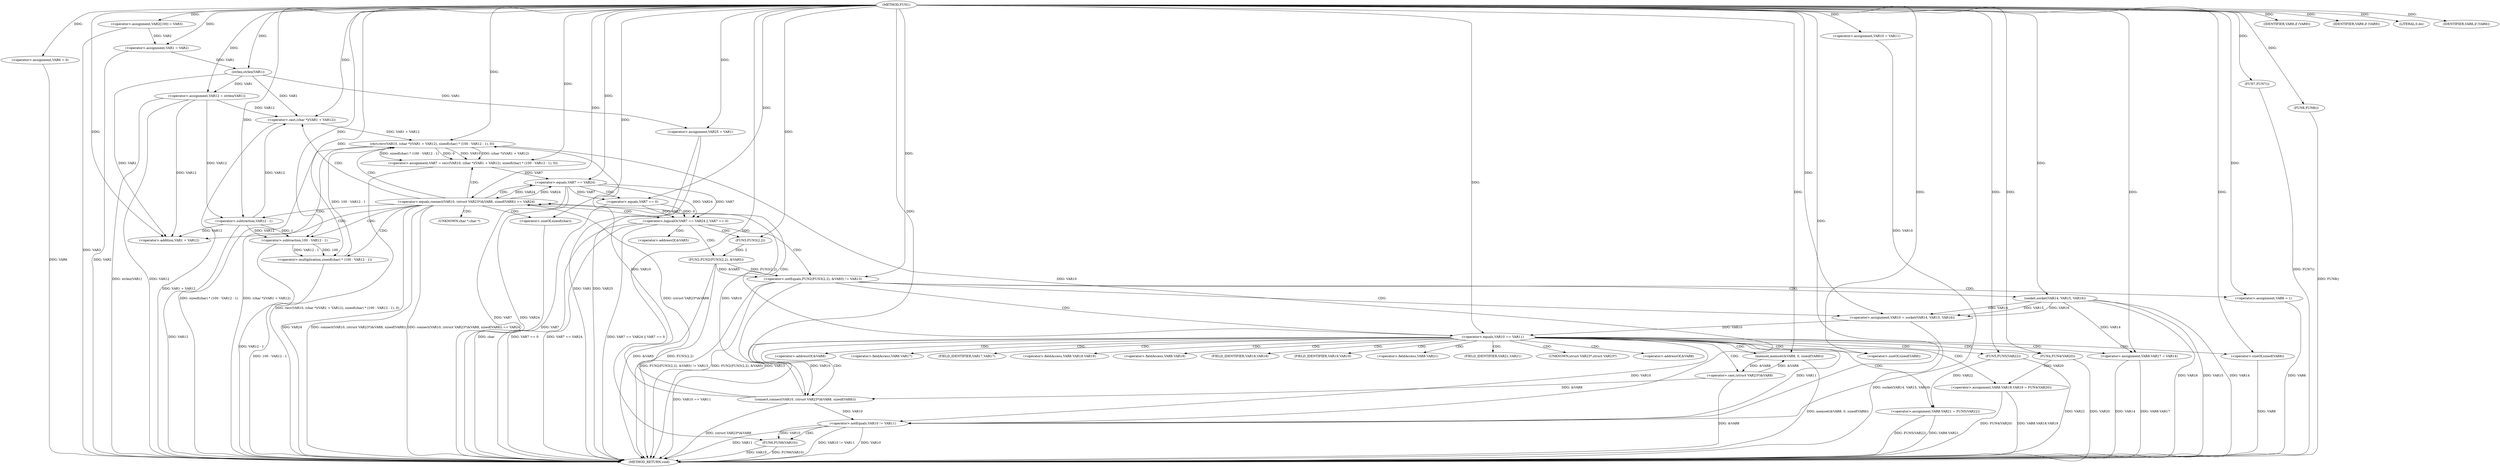 digraph FUN1 {  
"1000100" [label = "(METHOD,FUN1)" ]
"1000244" [label = "(METHOD_RETURN,void)" ]
"1000104" [label = "(<operator>.assignment,VAR2[100] = VAR3)" ]
"1000107" [label = "(<operator>.assignment,VAR1 = VAR2)" ]
"1000113" [label = "(<operator>.assignment,VAR6 = 0)" ]
"1000120" [label = "(<operator>.assignment,VAR10 = VAR11)" ]
"1000124" [label = "(<operator>.assignment,VAR12 = strlen(VAR1))" ]
"1000126" [label = "(strlen,strlen(VAR1))" ]
"1000131" [label = "(<operator>.notEquals,FUN2(FUN3(2,2), &VAR5) != VAR13)" ]
"1000132" [label = "(FUN2,FUN2(FUN3(2,2), &VAR5))" ]
"1000133" [label = "(FUN3,FUN3(2,2))" ]
"1000141" [label = "(<operator>.assignment,VAR6 = 1)" ]
"1000144" [label = "(<operator>.assignment,VAR10 = socket(VAR14, VAR15, VAR16))" ]
"1000146" [label = "(socket,socket(VAR14, VAR15, VAR16))" ]
"1000151" [label = "(<operator>.equals,VAR10 == VAR11)" ]
"1000156" [label = "(memset,memset(&VAR8, 0, sizeof(VAR8)))" ]
"1000160" [label = "(<operator>.sizeOf,sizeof(VAR8))" ]
"1000162" [label = "(<operator>.assignment,VAR8.VAR17 = VAR14)" ]
"1000167" [label = "(<operator>.assignment,VAR8.VAR18.VAR19 = FUN4(VAR20))" ]
"1000173" [label = "(FUN4,FUN4(VAR20))" ]
"1000175" [label = "(<operator>.assignment,VAR8.VAR21 = FUN5(VAR22))" ]
"1000179" [label = "(FUN5,FUN5(VAR22))" ]
"1000182" [label = "(<operator>.equals,connect(VAR10, (struct VAR23*)&VAR8, sizeof(VAR8)) == VAR24)" ]
"1000183" [label = "(connect,connect(VAR10, (struct VAR23*)&VAR8, sizeof(VAR8)))" ]
"1000185" [label = "(<operator>.cast,(struct VAR23*)&VAR8)" ]
"1000189" [label = "(<operator>.sizeOf,sizeof(VAR8))" ]
"1000194" [label = "(<operator>.assignment,VAR7 = recv(VAR10, (char *)(VAR1 + VAR12), sizeof(char) * (100 - VAR12 - 1), 0))" ]
"1000196" [label = "(recv,recv(VAR10, (char *)(VAR1 + VAR12), sizeof(char) * (100 - VAR12 - 1), 0))" ]
"1000198" [label = "(<operator>.cast,(char *)(VAR1 + VAR12))" ]
"1000200" [label = "(<operator>.addition,VAR1 + VAR12)" ]
"1000203" [label = "(<operator>.multiplication,sizeof(char) * (100 - VAR12 - 1))" ]
"1000204" [label = "(<operator>.sizeOf,sizeof(char))" ]
"1000206" [label = "(<operator>.subtraction,100 - VAR12 - 1)" ]
"1000208" [label = "(<operator>.subtraction,VAR12 - 1)" ]
"1000213" [label = "(<operator>.logicalOr,VAR7 == VAR24 || VAR7 == 0)" ]
"1000214" [label = "(<operator>.equals,VAR7 == VAR24)" ]
"1000217" [label = "(<operator>.equals,VAR7 == 0)" ]
"1000223" [label = "(IDENTIFIER,VAR9,if (VAR9))" ]
"1000226" [label = "(IDENTIFIER,VAR9,if (VAR9))" ]
"1000228" [label = "(LITERAL,0,do)" ]
"1000230" [label = "(<operator>.notEquals,VAR10 != VAR11)" ]
"1000234" [label = "(FUN6,FUN6(VAR10))" ]
"1000237" [label = "(IDENTIFIER,VAR6,if (VAR6))" ]
"1000239" [label = "(FUN7,FUN7())" ]
"1000240" [label = "(<operator>.assignment,VAR25 = VAR1)" ]
"1000243" [label = "(FUN8,FUN8())" ]
"1000136" [label = "(<operator>.addressOf,&VAR5)" ]
"1000157" [label = "(<operator>.addressOf,&VAR8)" ]
"1000163" [label = "(<operator>.fieldAccess,VAR8.VAR17)" ]
"1000165" [label = "(FIELD_IDENTIFIER,VAR17,VAR17)" ]
"1000168" [label = "(<operator>.fieldAccess,VAR8.VAR18.VAR19)" ]
"1000169" [label = "(<operator>.fieldAccess,VAR8.VAR18)" ]
"1000171" [label = "(FIELD_IDENTIFIER,VAR18,VAR18)" ]
"1000172" [label = "(FIELD_IDENTIFIER,VAR19,VAR19)" ]
"1000176" [label = "(<operator>.fieldAccess,VAR8.VAR21)" ]
"1000178" [label = "(FIELD_IDENTIFIER,VAR21,VAR21)" ]
"1000186" [label = "(UNKNOWN,struct VAR23*,struct VAR23*)" ]
"1000187" [label = "(<operator>.addressOf,&VAR8)" ]
"1000199" [label = "(UNKNOWN,char *,char *)" ]
  "1000182" -> "1000244"  [ label = "DDG: connect(VAR10, (struct VAR23*)&VAR8, sizeof(VAR8)) == VAR24"] 
  "1000208" -> "1000244"  [ label = "DDG: VAR12"] 
  "1000183" -> "1000244"  [ label = "DDG: (struct VAR23*)&VAR8"] 
  "1000162" -> "1000244"  [ label = "DDG: VAR14"] 
  "1000230" -> "1000244"  [ label = "DDG: VAR10"] 
  "1000132" -> "1000244"  [ label = "DDG: FUN3(2,2)"] 
  "1000230" -> "1000244"  [ label = "DDG: VAR11"] 
  "1000214" -> "1000244"  [ label = "DDG: VAR7"] 
  "1000204" -> "1000244"  [ label = "DDG: char"] 
  "1000167" -> "1000244"  [ label = "DDG: VAR8.VAR18.VAR19"] 
  "1000124" -> "1000244"  [ label = "DDG: strlen(VAR1)"] 
  "1000185" -> "1000244"  [ label = "DDG: &VAR8"] 
  "1000141" -> "1000244"  [ label = "DDG: VAR6"] 
  "1000124" -> "1000244"  [ label = "DDG: VAR12"] 
  "1000151" -> "1000244"  [ label = "DDG: VAR10 == VAR11"] 
  "1000239" -> "1000244"  [ label = "DDG: FUN7()"] 
  "1000234" -> "1000244"  [ label = "DDG: VAR10"] 
  "1000189" -> "1000244"  [ label = "DDG: VAR8"] 
  "1000198" -> "1000244"  [ label = "DDG: VAR1 + VAR12"] 
  "1000214" -> "1000244"  [ label = "DDG: VAR24"] 
  "1000175" -> "1000244"  [ label = "DDG: FUN5(VAR22)"] 
  "1000213" -> "1000244"  [ label = "DDG: VAR7 == 0"] 
  "1000113" -> "1000244"  [ label = "DDG: VAR6"] 
  "1000213" -> "1000244"  [ label = "DDG: VAR7 == VAR24"] 
  "1000203" -> "1000244"  [ label = "DDG: 100 - VAR12 - 1"] 
  "1000131" -> "1000244"  [ label = "DDG: FUN2(FUN3(2,2), &VAR5)"] 
  "1000182" -> "1000244"  [ label = "DDG: VAR24"] 
  "1000179" -> "1000244"  [ label = "DDG: VAR22"] 
  "1000217" -> "1000244"  [ label = "DDG: VAR7"] 
  "1000196" -> "1000244"  [ label = "DDG: sizeof(char) * (100 - VAR12 - 1)"] 
  "1000206" -> "1000244"  [ label = "DDG: VAR12 - 1"] 
  "1000146" -> "1000244"  [ label = "DDG: VAR16"] 
  "1000146" -> "1000244"  [ label = "DDG: VAR15"] 
  "1000175" -> "1000244"  [ label = "DDG: VAR8.VAR21"] 
  "1000213" -> "1000244"  [ label = "DDG: VAR7 == VAR24 || VAR7 == 0"] 
  "1000167" -> "1000244"  [ label = "DDG: FUN4(VAR20)"] 
  "1000234" -> "1000244"  [ label = "DDG: FUN6(VAR10)"] 
  "1000230" -> "1000244"  [ label = "DDG: VAR10 != VAR11"] 
  "1000132" -> "1000244"  [ label = "DDG: &VAR5"] 
  "1000240" -> "1000244"  [ label = "DDG: VAR1"] 
  "1000156" -> "1000244"  [ label = "DDG: memset(&VAR8, 0, sizeof(VAR8))"] 
  "1000131" -> "1000244"  [ label = "DDG: VAR13"] 
  "1000162" -> "1000244"  [ label = "DDG: VAR8.VAR17"] 
  "1000194" -> "1000244"  [ label = "DDG: recv(VAR10, (char *)(VAR1 + VAR12), sizeof(char) * (100 - VAR12 - 1), 0)"] 
  "1000144" -> "1000244"  [ label = "DDG: socket(VAR14, VAR15, VAR16)"] 
  "1000240" -> "1000244"  [ label = "DDG: VAR25"] 
  "1000146" -> "1000244"  [ label = "DDG: VAR14"] 
  "1000182" -> "1000244"  [ label = "DDG: connect(VAR10, (struct VAR23*)&VAR8, sizeof(VAR8))"] 
  "1000173" -> "1000244"  [ label = "DDG: VAR20"] 
  "1000243" -> "1000244"  [ label = "DDG: FUN8()"] 
  "1000104" -> "1000244"  [ label = "DDG: VAR3"] 
  "1000107" -> "1000244"  [ label = "DDG: VAR2"] 
  "1000131" -> "1000244"  [ label = "DDG: FUN2(FUN3(2,2), &VAR5) != VAR13"] 
  "1000196" -> "1000244"  [ label = "DDG: (char *)(VAR1 + VAR12)"] 
  "1000100" -> "1000104"  [ label = "DDG: "] 
  "1000104" -> "1000107"  [ label = "DDG: VAR2"] 
  "1000100" -> "1000107"  [ label = "DDG: "] 
  "1000100" -> "1000113"  [ label = "DDG: "] 
  "1000100" -> "1000120"  [ label = "DDG: "] 
  "1000126" -> "1000124"  [ label = "DDG: VAR1"] 
  "1000100" -> "1000124"  [ label = "DDG: "] 
  "1000107" -> "1000126"  [ label = "DDG: VAR1"] 
  "1000100" -> "1000126"  [ label = "DDG: "] 
  "1000132" -> "1000131"  [ label = "DDG: FUN3(2,2)"] 
  "1000132" -> "1000131"  [ label = "DDG: &VAR5"] 
  "1000133" -> "1000132"  [ label = "DDG: 2"] 
  "1000100" -> "1000133"  [ label = "DDG: "] 
  "1000100" -> "1000131"  [ label = "DDG: "] 
  "1000100" -> "1000141"  [ label = "DDG: "] 
  "1000146" -> "1000144"  [ label = "DDG: VAR14"] 
  "1000146" -> "1000144"  [ label = "DDG: VAR15"] 
  "1000146" -> "1000144"  [ label = "DDG: VAR16"] 
  "1000100" -> "1000144"  [ label = "DDG: "] 
  "1000100" -> "1000146"  [ label = "DDG: "] 
  "1000144" -> "1000151"  [ label = "DDG: VAR10"] 
  "1000100" -> "1000151"  [ label = "DDG: "] 
  "1000185" -> "1000156"  [ label = "DDG: &VAR8"] 
  "1000100" -> "1000156"  [ label = "DDG: "] 
  "1000100" -> "1000160"  [ label = "DDG: "] 
  "1000146" -> "1000162"  [ label = "DDG: VAR14"] 
  "1000100" -> "1000162"  [ label = "DDG: "] 
  "1000173" -> "1000167"  [ label = "DDG: VAR20"] 
  "1000100" -> "1000173"  [ label = "DDG: "] 
  "1000179" -> "1000175"  [ label = "DDG: VAR22"] 
  "1000100" -> "1000179"  [ label = "DDG: "] 
  "1000183" -> "1000182"  [ label = "DDG: VAR10"] 
  "1000183" -> "1000182"  [ label = "DDG: (struct VAR23*)&VAR8"] 
  "1000151" -> "1000183"  [ label = "DDG: VAR10"] 
  "1000100" -> "1000183"  [ label = "DDG: "] 
  "1000185" -> "1000183"  [ label = "DDG: &VAR8"] 
  "1000156" -> "1000185"  [ label = "DDG: &VAR8"] 
  "1000100" -> "1000189"  [ label = "DDG: "] 
  "1000214" -> "1000182"  [ label = "DDG: VAR24"] 
  "1000100" -> "1000182"  [ label = "DDG: "] 
  "1000196" -> "1000194"  [ label = "DDG: VAR10"] 
  "1000196" -> "1000194"  [ label = "DDG: (char *)(VAR1 + VAR12)"] 
  "1000196" -> "1000194"  [ label = "DDG: sizeof(char) * (100 - VAR12 - 1)"] 
  "1000196" -> "1000194"  [ label = "DDG: 0"] 
  "1000100" -> "1000194"  [ label = "DDG: "] 
  "1000183" -> "1000196"  [ label = "DDG: VAR10"] 
  "1000100" -> "1000196"  [ label = "DDG: "] 
  "1000198" -> "1000196"  [ label = "DDG: VAR1 + VAR12"] 
  "1000126" -> "1000198"  [ label = "DDG: VAR1"] 
  "1000100" -> "1000198"  [ label = "DDG: "] 
  "1000124" -> "1000198"  [ label = "DDG: VAR12"] 
  "1000208" -> "1000198"  [ label = "DDG: VAR12"] 
  "1000126" -> "1000200"  [ label = "DDG: VAR1"] 
  "1000100" -> "1000200"  [ label = "DDG: "] 
  "1000124" -> "1000200"  [ label = "DDG: VAR12"] 
  "1000208" -> "1000200"  [ label = "DDG: VAR12"] 
  "1000203" -> "1000196"  [ label = "DDG: 100 - VAR12 - 1"] 
  "1000100" -> "1000203"  [ label = "DDG: "] 
  "1000100" -> "1000204"  [ label = "DDG: "] 
  "1000206" -> "1000203"  [ label = "DDG: 100"] 
  "1000206" -> "1000203"  [ label = "DDG: VAR12 - 1"] 
  "1000100" -> "1000206"  [ label = "DDG: "] 
  "1000208" -> "1000206"  [ label = "DDG: VAR12"] 
  "1000208" -> "1000206"  [ label = "DDG: 1"] 
  "1000100" -> "1000208"  [ label = "DDG: "] 
  "1000124" -> "1000208"  [ label = "DDG: VAR12"] 
  "1000214" -> "1000213"  [ label = "DDG: VAR7"] 
  "1000214" -> "1000213"  [ label = "DDG: VAR24"] 
  "1000194" -> "1000214"  [ label = "DDG: VAR7"] 
  "1000100" -> "1000214"  [ label = "DDG: "] 
  "1000182" -> "1000214"  [ label = "DDG: VAR24"] 
  "1000217" -> "1000213"  [ label = "DDG: VAR7"] 
  "1000217" -> "1000213"  [ label = "DDG: 0"] 
  "1000214" -> "1000217"  [ label = "DDG: VAR7"] 
  "1000100" -> "1000217"  [ label = "DDG: "] 
  "1000100" -> "1000223"  [ label = "DDG: "] 
  "1000100" -> "1000226"  [ label = "DDG: "] 
  "1000100" -> "1000228"  [ label = "DDG: "] 
  "1000120" -> "1000230"  [ label = "DDG: VAR10"] 
  "1000196" -> "1000230"  [ label = "DDG: VAR10"] 
  "1000183" -> "1000230"  [ label = "DDG: VAR10"] 
  "1000151" -> "1000230"  [ label = "DDG: VAR10"] 
  "1000100" -> "1000230"  [ label = "DDG: "] 
  "1000151" -> "1000230"  [ label = "DDG: VAR11"] 
  "1000230" -> "1000234"  [ label = "DDG: VAR10"] 
  "1000100" -> "1000234"  [ label = "DDG: "] 
  "1000100" -> "1000237"  [ label = "DDG: "] 
  "1000100" -> "1000239"  [ label = "DDG: "] 
  "1000126" -> "1000240"  [ label = "DDG: VAR1"] 
  "1000100" -> "1000240"  [ label = "DDG: "] 
  "1000100" -> "1000243"  [ label = "DDG: "] 
  "1000131" -> "1000141"  [ label = "CDG: "] 
  "1000131" -> "1000144"  [ label = "CDG: "] 
  "1000131" -> "1000151"  [ label = "CDG: "] 
  "1000131" -> "1000146"  [ label = "CDG: "] 
  "1000151" -> "1000156"  [ label = "CDG: "] 
  "1000151" -> "1000182"  [ label = "CDG: "] 
  "1000151" -> "1000186"  [ label = "CDG: "] 
  "1000151" -> "1000183"  [ label = "CDG: "] 
  "1000151" -> "1000165"  [ label = "CDG: "] 
  "1000151" -> "1000157"  [ label = "CDG: "] 
  "1000151" -> "1000172"  [ label = "CDG: "] 
  "1000151" -> "1000189"  [ label = "CDG: "] 
  "1000151" -> "1000169"  [ label = "CDG: "] 
  "1000151" -> "1000163"  [ label = "CDG: "] 
  "1000151" -> "1000168"  [ label = "CDG: "] 
  "1000151" -> "1000178"  [ label = "CDG: "] 
  "1000151" -> "1000167"  [ label = "CDG: "] 
  "1000151" -> "1000173"  [ label = "CDG: "] 
  "1000151" -> "1000175"  [ label = "CDG: "] 
  "1000151" -> "1000160"  [ label = "CDG: "] 
  "1000151" -> "1000171"  [ label = "CDG: "] 
  "1000151" -> "1000179"  [ label = "CDG: "] 
  "1000151" -> "1000176"  [ label = "CDG: "] 
  "1000151" -> "1000162"  [ label = "CDG: "] 
  "1000151" -> "1000187"  [ label = "CDG: "] 
  "1000151" -> "1000185"  [ label = "CDG: "] 
  "1000182" -> "1000200"  [ label = "CDG: "] 
  "1000182" -> "1000208"  [ label = "CDG: "] 
  "1000182" -> "1000199"  [ label = "CDG: "] 
  "1000182" -> "1000213"  [ label = "CDG: "] 
  "1000182" -> "1000204"  [ label = "CDG: "] 
  "1000182" -> "1000196"  [ label = "CDG: "] 
  "1000182" -> "1000206"  [ label = "CDG: "] 
  "1000182" -> "1000203"  [ label = "CDG: "] 
  "1000182" -> "1000214"  [ label = "CDG: "] 
  "1000182" -> "1000194"  [ label = "CDG: "] 
  "1000182" -> "1000198"  [ label = "CDG: "] 
  "1000213" -> "1000133"  [ label = "CDG: "] 
  "1000213" -> "1000136"  [ label = "CDG: "] 
  "1000213" -> "1000131"  [ label = "CDG: "] 
  "1000213" -> "1000132"  [ label = "CDG: "] 
  "1000214" -> "1000217"  [ label = "CDG: "] 
  "1000230" -> "1000234"  [ label = "CDG: "] 
}
